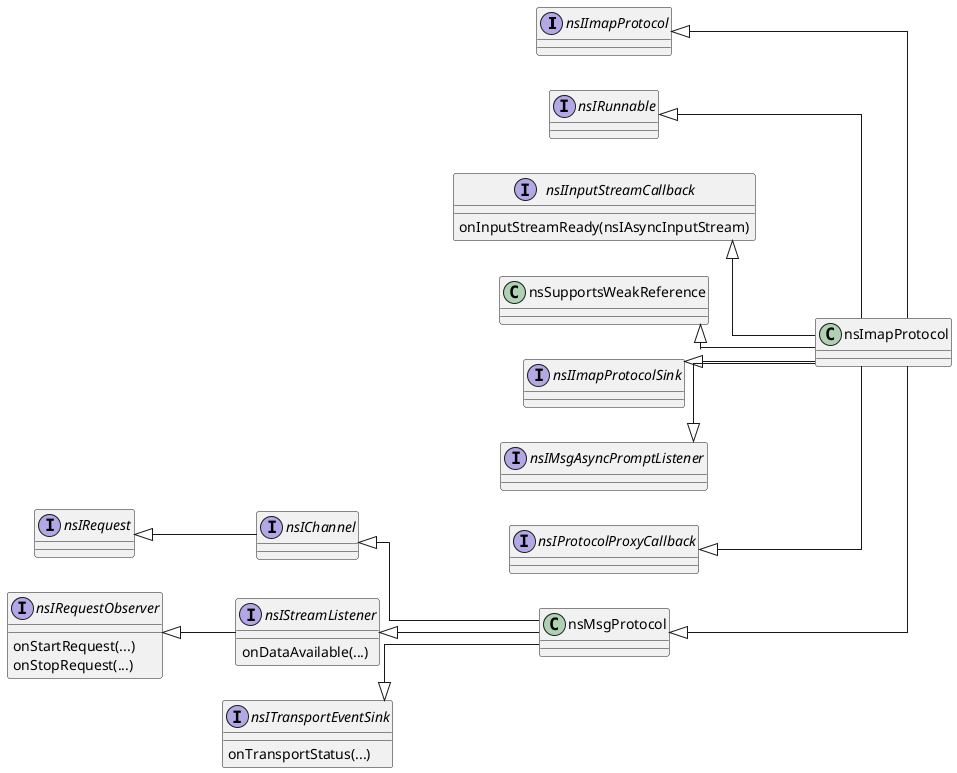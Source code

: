 @startuml
skinparam linetype ortho
left to right direction

interface nsIImapProtocol
interface nsIRunnable
interface nsIInputStreamCallback {
    onInputStreamReady(nsIAsyncInputStream)
}

class nsSupportsWeakReference
interface nsIImapProtocolSink
interface nsIMsgAsyncPromptListener
interface nsIProtocolProxyCallback

interface nsIRequest

interface nsIChannel
nsIRequest <|-- nsIChannel

interface nsIStreamListener {
    onDataAvailable(...)
}

interface nsIRequestObserver {
    onStartRequest(...)
    onStopRequest(...)
}

nsIRequestObserver <|-- nsIStreamListener 

interface nsITransportEventSink {
    onTransportStatus(...)
}

class nsMsgProtocol
nsIChannel <|-- nsMsgProtocol
nsIStreamListener <|-- nsMsgProtocol
nsITransportEventSink <|-- nsMsgProtocol


class nsImapProtocol
nsIImapProtocol <|-- nsImapProtocol
nsIRunnable <|-- nsImapProtocol
nsIInputStreamCallback <|-- nsImapProtocol
nsSupportsWeakReference <|-- nsImapProtocol
nsMsgProtocol <|-- nsImapProtocol
nsIImapProtocolSink <|-- nsImapProtocol
nsIMsgAsyncPromptListener <|-- nsImapProtocol
nsIProtocolProxyCallback <|-- nsImapProtocol

@enduml
